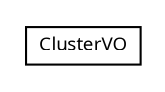 #!/usr/local/bin/dot
#
# Class diagram 
# Generated by UMLGraph version R5_6 (http://www.umlgraph.org/)
#

digraph G {
	edge [fontname="Trebuchet MS",fontsize=10,labelfontname="Trebuchet MS",labelfontsize=10];
	node [fontname="Trebuchet MS",fontsize=10,shape=plaintext];
	nodesep=0.25;
	ranksep=0.5;
	// se.cambio.cds.openehr.model.cluster.vo.ClusterVO
	c44260 [label=<<table title="se.cambio.cds.openehr.model.cluster.vo.ClusterVO" border="0" cellborder="1" cellspacing="0" cellpadding="2" port="p" href="./ClusterVO.html">
		<tr><td><table border="0" cellspacing="0" cellpadding="1">
<tr><td align="center" balign="center"><font face="Trebuchet MS"> ClusterVO </font></td></tr>
		</table></td></tr>
		</table>>, URL="./ClusterVO.html", fontname="Trebuchet MS", fontcolor="black", fontsize=9.0];
}

